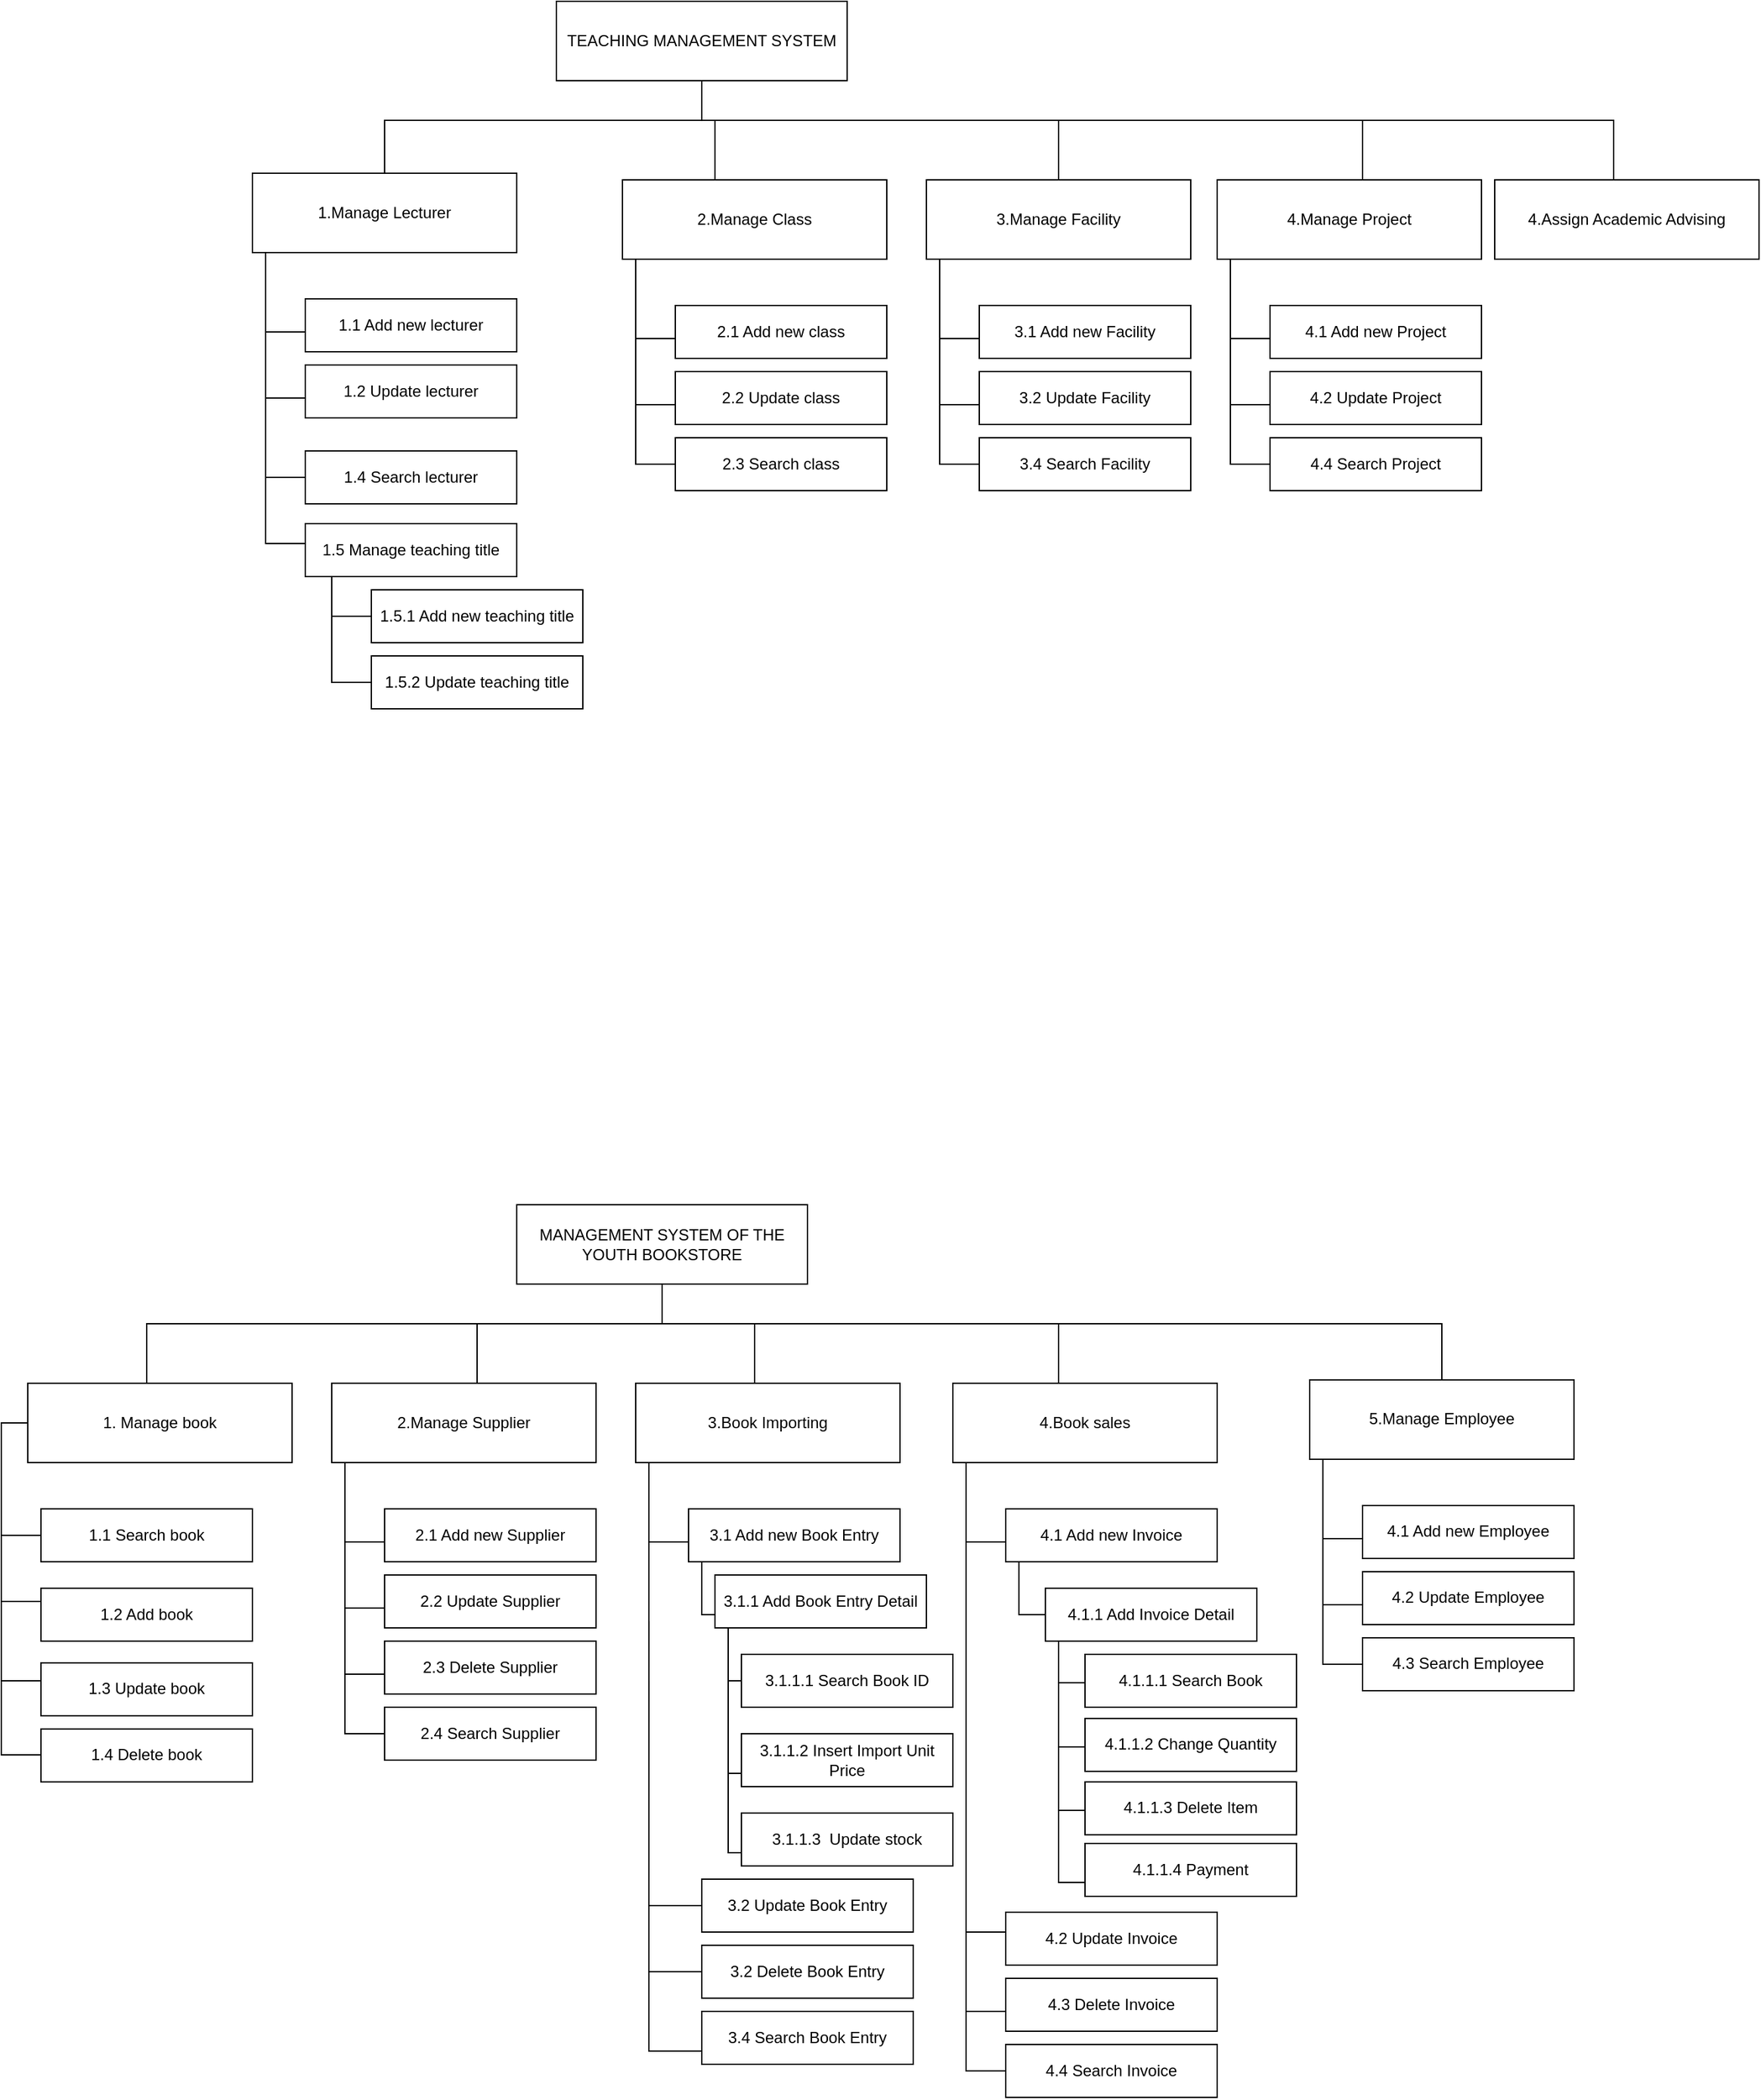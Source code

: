<mxfile version="24.0.7" type="github">
  <diagram name="Page-1" id="-aXR3FrqBCDi08cUt0UD">
    <mxGraphModel dx="979" dy="523" grid="1" gridSize="10" guides="1" tooltips="1" connect="1" arrows="1" fold="1" page="1" pageScale="1" pageWidth="1100" pageHeight="850" math="0" shadow="0">
      <root>
        <mxCell id="0" />
        <mxCell id="1" parent="0" />
        <mxCell id="pVhsyQmwhBmhRLSk4NZo-1" value="TEACHING MANAGEMENT SYSTEM" style="rounded=0;whiteSpace=wrap;html=1;" parent="1" vertex="1">
          <mxGeometry x="450" y="10" width="220" height="60" as="geometry" />
        </mxCell>
        <mxCell id="pVhsyQmwhBmhRLSk4NZo-5" style="edgeStyle=orthogonalEdgeStyle;rounded=0;orthogonalLoop=1;jettySize=auto;html=1;endArrow=none;endFill=0;" parent="1" source="pVhsyQmwhBmhRLSk4NZo-2" target="pVhsyQmwhBmhRLSk4NZo-4" edge="1">
          <mxGeometry relative="1" as="geometry">
            <Array as="points">
              <mxPoint x="230" y="260" />
            </Array>
          </mxGeometry>
        </mxCell>
        <mxCell id="pVhsyQmwhBmhRLSk4NZo-2" value="1.Manage Lecturer" style="rounded=0;whiteSpace=wrap;html=1;" parent="1" vertex="1">
          <mxGeometry x="220" y="140" width="200" height="60" as="geometry" />
        </mxCell>
        <mxCell id="pVhsyQmwhBmhRLSk4NZo-3" value="" style="endArrow=none;html=1;rounded=0;edgeStyle=orthogonalEdgeStyle;" parent="1" source="pVhsyQmwhBmhRLSk4NZo-2" target="pVhsyQmwhBmhRLSk4NZo-1" edge="1">
          <mxGeometry width="50" height="50" relative="1" as="geometry">
            <mxPoint x="440" y="180" as="sourcePoint" />
            <mxPoint x="490" y="130" as="targetPoint" />
            <Array as="points">
              <mxPoint x="320" y="100" />
              <mxPoint x="560" y="100" />
            </Array>
          </mxGeometry>
        </mxCell>
        <mxCell id="pVhsyQmwhBmhRLSk4NZo-4" value="1.1 Add new lecturer" style="rounded=0;whiteSpace=wrap;html=1;" parent="1" vertex="1">
          <mxGeometry x="260" y="235" width="160" height="40" as="geometry" />
        </mxCell>
        <mxCell id="pVhsyQmwhBmhRLSk4NZo-6" value="1.2 Update lecturer" style="rounded=0;whiteSpace=wrap;html=1;" parent="1" vertex="1">
          <mxGeometry x="260" y="285" width="160" height="40" as="geometry" />
        </mxCell>
        <mxCell id="pVhsyQmwhBmhRLSk4NZo-8" value="1.4 Search lecturer" style="rounded=0;whiteSpace=wrap;html=1;" parent="1" vertex="1">
          <mxGeometry x="260" y="350" width="160" height="40" as="geometry" />
        </mxCell>
        <mxCell id="pVhsyQmwhBmhRLSk4NZo-9" style="edgeStyle=orthogonalEdgeStyle;rounded=0;orthogonalLoop=1;jettySize=auto;html=1;endArrow=none;endFill=0;" parent="1" source="pVhsyQmwhBmhRLSk4NZo-2" target="pVhsyQmwhBmhRLSk4NZo-6" edge="1">
          <mxGeometry relative="1" as="geometry">
            <mxPoint x="240" y="210" as="sourcePoint" />
            <mxPoint x="270" y="280" as="targetPoint" />
            <Array as="points">
              <mxPoint x="230" y="310" />
            </Array>
          </mxGeometry>
        </mxCell>
        <mxCell id="pVhsyQmwhBmhRLSk4NZo-11" style="edgeStyle=orthogonalEdgeStyle;rounded=0;orthogonalLoop=1;jettySize=auto;html=1;endArrow=none;endFill=0;" parent="1" source="pVhsyQmwhBmhRLSk4NZo-2" target="pVhsyQmwhBmhRLSk4NZo-8" edge="1">
          <mxGeometry relative="1" as="geometry">
            <mxPoint x="240" y="210" as="sourcePoint" />
            <mxPoint x="270" y="380" as="targetPoint" />
            <Array as="points">
              <mxPoint x="230" y="370" />
            </Array>
          </mxGeometry>
        </mxCell>
        <mxCell id="pVhsyQmwhBmhRLSk4NZo-12" value="1.5 Manage teaching title" style="rounded=0;whiteSpace=wrap;html=1;" parent="1" vertex="1">
          <mxGeometry x="260" y="405" width="160" height="40" as="geometry" />
        </mxCell>
        <mxCell id="pVhsyQmwhBmhRLSk4NZo-13" style="edgeStyle=orthogonalEdgeStyle;rounded=0;orthogonalLoop=1;jettySize=auto;html=1;endArrow=none;endFill=0;" parent="1" source="pVhsyQmwhBmhRLSk4NZo-2" target="pVhsyQmwhBmhRLSk4NZo-12" edge="1">
          <mxGeometry relative="1" as="geometry">
            <mxPoint x="230" y="250" as="sourcePoint" />
            <mxPoint x="260" y="460" as="targetPoint" />
            <Array as="points">
              <mxPoint x="230" y="420" />
            </Array>
          </mxGeometry>
        </mxCell>
        <mxCell id="pVhsyQmwhBmhRLSk4NZo-14" value="1.5.1 Add new teaching title" style="rounded=0;whiteSpace=wrap;html=1;" parent="1" vertex="1">
          <mxGeometry x="310" y="455" width="160" height="40" as="geometry" />
        </mxCell>
        <mxCell id="pVhsyQmwhBmhRLSk4NZo-15" style="edgeStyle=orthogonalEdgeStyle;rounded=0;orthogonalLoop=1;jettySize=auto;html=1;endArrow=none;endFill=0;" parent="1" source="pVhsyQmwhBmhRLSk4NZo-12" edge="1">
          <mxGeometry relative="1" as="geometry">
            <mxPoint x="280" y="215" as="sourcePoint" />
            <mxPoint x="310" y="475" as="targetPoint" />
            <Array as="points">
              <mxPoint x="280" y="475" />
            </Array>
          </mxGeometry>
        </mxCell>
        <mxCell id="pVhsyQmwhBmhRLSk4NZo-16" value="1.5.2 Update teaching title" style="rounded=0;whiteSpace=wrap;html=1;" parent="1" vertex="1">
          <mxGeometry x="310" y="505" width="160" height="40" as="geometry" />
        </mxCell>
        <mxCell id="pVhsyQmwhBmhRLSk4NZo-17" style="edgeStyle=orthogonalEdgeStyle;rounded=0;orthogonalLoop=1;jettySize=auto;html=1;endArrow=none;endFill=0;" parent="1" source="pVhsyQmwhBmhRLSk4NZo-12" edge="1">
          <mxGeometry relative="1" as="geometry">
            <mxPoint x="280" y="495" as="sourcePoint" />
            <mxPoint x="310" y="525" as="targetPoint" />
            <Array as="points">
              <mxPoint x="280" y="525" />
            </Array>
          </mxGeometry>
        </mxCell>
        <mxCell id="pVhsyQmwhBmhRLSk4NZo-18" style="edgeStyle=orthogonalEdgeStyle;rounded=0;orthogonalLoop=1;jettySize=auto;html=1;endArrow=none;endFill=0;" parent="1" source="pVhsyQmwhBmhRLSk4NZo-19" target="pVhsyQmwhBmhRLSk4NZo-20" edge="1">
          <mxGeometry relative="1" as="geometry">
            <Array as="points">
              <mxPoint x="510" y="265" />
            </Array>
          </mxGeometry>
        </mxCell>
        <mxCell id="pVhsyQmwhBmhRLSk4NZo-19" value="2.Manage Class" style="rounded=0;whiteSpace=wrap;html=1;" parent="1" vertex="1">
          <mxGeometry x="500" y="145" width="200" height="60" as="geometry" />
        </mxCell>
        <mxCell id="pVhsyQmwhBmhRLSk4NZo-20" value="2.1 Add new class" style="rounded=0;whiteSpace=wrap;html=1;" parent="1" vertex="1">
          <mxGeometry x="540" y="240" width="160" height="40" as="geometry" />
        </mxCell>
        <mxCell id="pVhsyQmwhBmhRLSk4NZo-21" value="2.2 Update class" style="rounded=0;whiteSpace=wrap;html=1;" parent="1" vertex="1">
          <mxGeometry x="540" y="290" width="160" height="40" as="geometry" />
        </mxCell>
        <mxCell id="pVhsyQmwhBmhRLSk4NZo-22" value="2.3 Search class" style="rounded=0;whiteSpace=wrap;html=1;" parent="1" vertex="1">
          <mxGeometry x="540" y="340" width="160" height="40" as="geometry" />
        </mxCell>
        <mxCell id="pVhsyQmwhBmhRLSk4NZo-24" style="edgeStyle=orthogonalEdgeStyle;rounded=0;orthogonalLoop=1;jettySize=auto;html=1;endArrow=none;endFill=0;" parent="1" source="pVhsyQmwhBmhRLSk4NZo-19" target="pVhsyQmwhBmhRLSk4NZo-21" edge="1">
          <mxGeometry relative="1" as="geometry">
            <mxPoint x="520" y="215" as="sourcePoint" />
            <mxPoint x="550" y="285" as="targetPoint" />
            <Array as="points">
              <mxPoint x="510" y="315" />
            </Array>
          </mxGeometry>
        </mxCell>
        <mxCell id="pVhsyQmwhBmhRLSk4NZo-25" style="edgeStyle=orthogonalEdgeStyle;rounded=0;orthogonalLoop=1;jettySize=auto;html=1;endArrow=none;endFill=0;" parent="1" source="pVhsyQmwhBmhRLSk4NZo-19" target="pVhsyQmwhBmhRLSk4NZo-22" edge="1">
          <mxGeometry relative="1" as="geometry">
            <mxPoint x="520" y="215" as="sourcePoint" />
            <mxPoint x="550" y="335" as="targetPoint" />
            <Array as="points">
              <mxPoint x="510" y="360" />
            </Array>
          </mxGeometry>
        </mxCell>
        <mxCell id="pVhsyQmwhBmhRLSk4NZo-33" value="" style="endArrow=none;html=1;rounded=0;edgeStyle=orthogonalEdgeStyle;" parent="1" source="pVhsyQmwhBmhRLSk4NZo-19" target="pVhsyQmwhBmhRLSk4NZo-1" edge="1">
          <mxGeometry width="50" height="50" relative="1" as="geometry">
            <mxPoint x="370" y="140" as="sourcePoint" />
            <mxPoint x="610" y="70" as="targetPoint" />
            <Array as="points">
              <mxPoint x="570" y="100" />
              <mxPoint x="560" y="100" />
            </Array>
          </mxGeometry>
        </mxCell>
        <mxCell id="pVhsyQmwhBmhRLSk4NZo-34" style="edgeStyle=orthogonalEdgeStyle;rounded=0;orthogonalLoop=1;jettySize=auto;html=1;endArrow=none;endFill=0;" parent="1" source="pVhsyQmwhBmhRLSk4NZo-35" target="pVhsyQmwhBmhRLSk4NZo-36" edge="1">
          <mxGeometry relative="1" as="geometry">
            <Array as="points">
              <mxPoint x="740" y="264.98" />
            </Array>
          </mxGeometry>
        </mxCell>
        <mxCell id="pVhsyQmwhBmhRLSk4NZo-35" value="3.Manage Facility" style="rounded=0;whiteSpace=wrap;html=1;" parent="1" vertex="1">
          <mxGeometry x="730" y="144.98" width="200" height="60" as="geometry" />
        </mxCell>
        <mxCell id="pVhsyQmwhBmhRLSk4NZo-36" value="3.1 Add new Facility" style="rounded=0;whiteSpace=wrap;html=1;" parent="1" vertex="1">
          <mxGeometry x="770" y="239.98" width="160" height="40" as="geometry" />
        </mxCell>
        <mxCell id="pVhsyQmwhBmhRLSk4NZo-37" value="3.2 Update Facility" style="rounded=0;whiteSpace=wrap;html=1;" parent="1" vertex="1">
          <mxGeometry x="770" y="289.98" width="160" height="40" as="geometry" />
        </mxCell>
        <mxCell id="pVhsyQmwhBmhRLSk4NZo-39" value="3.4 Search Facility" style="rounded=0;whiteSpace=wrap;html=1;" parent="1" vertex="1">
          <mxGeometry x="770" y="340" width="160" height="40" as="geometry" />
        </mxCell>
        <mxCell id="pVhsyQmwhBmhRLSk4NZo-40" style="edgeStyle=orthogonalEdgeStyle;rounded=0;orthogonalLoop=1;jettySize=auto;html=1;endArrow=none;endFill=0;" parent="1" source="pVhsyQmwhBmhRLSk4NZo-35" target="pVhsyQmwhBmhRLSk4NZo-37" edge="1">
          <mxGeometry relative="1" as="geometry">
            <mxPoint x="750" y="214.98" as="sourcePoint" />
            <mxPoint x="780" y="284.98" as="targetPoint" />
            <Array as="points">
              <mxPoint x="740" y="314.98" />
            </Array>
          </mxGeometry>
        </mxCell>
        <mxCell id="pVhsyQmwhBmhRLSk4NZo-42" style="edgeStyle=orthogonalEdgeStyle;rounded=0;orthogonalLoop=1;jettySize=auto;html=1;endArrow=none;endFill=0;" parent="1" source="pVhsyQmwhBmhRLSk4NZo-35" target="pVhsyQmwhBmhRLSk4NZo-39" edge="1">
          <mxGeometry relative="1" as="geometry">
            <mxPoint x="750" y="214.98" as="sourcePoint" />
            <mxPoint x="780" y="384.98" as="targetPoint" />
            <Array as="points">
              <mxPoint x="740" y="360" />
            </Array>
          </mxGeometry>
        </mxCell>
        <mxCell id="pVhsyQmwhBmhRLSk4NZo-44" value="" style="endArrow=none;html=1;rounded=0;edgeStyle=orthogonalEdgeStyle;" parent="1" source="pVhsyQmwhBmhRLSk4NZo-35" target="pVhsyQmwhBmhRLSk4NZo-1" edge="1">
          <mxGeometry width="50" height="50" relative="1" as="geometry">
            <mxPoint x="580" y="155" as="sourcePoint" />
            <mxPoint x="570" y="-10" as="targetPoint" />
            <Array as="points">
              <mxPoint x="830" y="100" />
              <mxPoint x="560" y="100" />
            </Array>
          </mxGeometry>
        </mxCell>
        <mxCell id="pVhsyQmwhBmhRLSk4NZo-45" style="edgeStyle=orthogonalEdgeStyle;rounded=0;orthogonalLoop=1;jettySize=auto;html=1;endArrow=none;endFill=0;" parent="1" source="pVhsyQmwhBmhRLSk4NZo-46" target="pVhsyQmwhBmhRLSk4NZo-47" edge="1">
          <mxGeometry relative="1" as="geometry">
            <Array as="points">
              <mxPoint x="960" y="265" />
            </Array>
          </mxGeometry>
        </mxCell>
        <mxCell id="pVhsyQmwhBmhRLSk4NZo-46" value="4.Manage Project" style="rounded=0;whiteSpace=wrap;html=1;" parent="1" vertex="1">
          <mxGeometry x="950" y="145" width="200" height="60" as="geometry" />
        </mxCell>
        <mxCell id="pVhsyQmwhBmhRLSk4NZo-47" value="4.1 Add new Project" style="rounded=0;whiteSpace=wrap;html=1;" parent="1" vertex="1">
          <mxGeometry x="990" y="240" width="160" height="40" as="geometry" />
        </mxCell>
        <mxCell id="pVhsyQmwhBmhRLSk4NZo-48" value="4.2 Update Project" style="rounded=0;whiteSpace=wrap;html=1;" parent="1" vertex="1">
          <mxGeometry x="990" y="290" width="160" height="40" as="geometry" />
        </mxCell>
        <mxCell id="pVhsyQmwhBmhRLSk4NZo-49" value="4.4 Search Project" style="rounded=0;whiteSpace=wrap;html=1;" parent="1" vertex="1">
          <mxGeometry x="990" y="340.02" width="160" height="40" as="geometry" />
        </mxCell>
        <mxCell id="pVhsyQmwhBmhRLSk4NZo-50" style="edgeStyle=orthogonalEdgeStyle;rounded=0;orthogonalLoop=1;jettySize=auto;html=1;endArrow=none;endFill=0;" parent="1" source="pVhsyQmwhBmhRLSk4NZo-46" target="pVhsyQmwhBmhRLSk4NZo-48" edge="1">
          <mxGeometry relative="1" as="geometry">
            <mxPoint x="970" y="215" as="sourcePoint" />
            <mxPoint x="1000" y="285" as="targetPoint" />
            <Array as="points">
              <mxPoint x="960" y="315" />
            </Array>
          </mxGeometry>
        </mxCell>
        <mxCell id="pVhsyQmwhBmhRLSk4NZo-51" style="edgeStyle=orthogonalEdgeStyle;rounded=0;orthogonalLoop=1;jettySize=auto;html=1;endArrow=none;endFill=0;" parent="1" source="pVhsyQmwhBmhRLSk4NZo-46" target="pVhsyQmwhBmhRLSk4NZo-49" edge="1">
          <mxGeometry relative="1" as="geometry">
            <mxPoint x="970" y="215" as="sourcePoint" />
            <mxPoint x="1000" y="385" as="targetPoint" />
            <Array as="points">
              <mxPoint x="960" y="360.02" />
            </Array>
          </mxGeometry>
        </mxCell>
        <mxCell id="pVhsyQmwhBmhRLSk4NZo-52" value="" style="endArrow=none;html=1;rounded=0;edgeStyle=orthogonalEdgeStyle;" parent="1" source="pVhsyQmwhBmhRLSk4NZo-46" target="pVhsyQmwhBmhRLSk4NZo-1" edge="1">
          <mxGeometry width="50" height="50" relative="1" as="geometry">
            <mxPoint x="840" y="155" as="sourcePoint" />
            <mxPoint x="570" y="80" as="targetPoint" />
            <Array as="points">
              <mxPoint x="1060" y="100" />
              <mxPoint x="560" y="100" />
            </Array>
          </mxGeometry>
        </mxCell>
        <mxCell id="pVhsyQmwhBmhRLSk4NZo-53" value="4.Assign Academic Advising" style="rounded=0;whiteSpace=wrap;html=1;" parent="1" vertex="1">
          <mxGeometry x="1160" y="144.98" width="200" height="60" as="geometry" />
        </mxCell>
        <mxCell id="pVhsyQmwhBmhRLSk4NZo-54" value="" style="endArrow=none;html=1;rounded=0;edgeStyle=orthogonalEdgeStyle;" parent="1" source="pVhsyQmwhBmhRLSk4NZo-53" edge="1">
          <mxGeometry width="50" height="50" relative="1" as="geometry">
            <mxPoint x="1070" y="145" as="sourcePoint" />
            <mxPoint x="570" y="70" as="targetPoint" />
            <Array as="points">
              <mxPoint x="1250" y="100" />
              <mxPoint x="560" y="100" />
              <mxPoint x="560" y="70" />
            </Array>
          </mxGeometry>
        </mxCell>
        <mxCell id="pVhsyQmwhBmhRLSk4NZo-55" value="MANAGEMENT SYSTEM OF THE YOUTH BOOKSTORE" style="rounded=0;whiteSpace=wrap;html=1;" parent="1" vertex="1">
          <mxGeometry x="420" y="920" width="220" height="60" as="geometry" />
        </mxCell>
        <mxCell id="pVhsyQmwhBmhRLSk4NZo-56" style="edgeStyle=orthogonalEdgeStyle;rounded=0;orthogonalLoop=1;jettySize=auto;html=1;endArrow=none;endFill=0;" parent="1" source="pVhsyQmwhBmhRLSk4NZo-57" target="pVhsyQmwhBmhRLSk4NZo-61" edge="1">
          <mxGeometry relative="1" as="geometry">
            <Array as="points">
              <mxPoint x="30" y="1085" />
              <mxPoint x="30" y="1170" />
            </Array>
          </mxGeometry>
        </mxCell>
        <mxCell id="pVhsyQmwhBmhRLSk4NZo-57" value="1. Manage book" style="rounded=0;whiteSpace=wrap;html=1;" parent="1" vertex="1">
          <mxGeometry x="50" y="1055" width="200" height="60" as="geometry" />
        </mxCell>
        <mxCell id="pVhsyQmwhBmhRLSk4NZo-58" value="" style="endArrow=none;html=1;rounded=0;edgeStyle=orthogonalEdgeStyle;" parent="1" source="pVhsyQmwhBmhRLSk4NZo-57" target="pVhsyQmwhBmhRLSk4NZo-55" edge="1">
          <mxGeometry width="50" height="50" relative="1" as="geometry">
            <mxPoint x="410" y="1090" as="sourcePoint" />
            <mxPoint x="460" y="1040" as="targetPoint" />
            <Array as="points">
              <mxPoint x="140" y="1010" />
              <mxPoint x="530" y="1010" />
            </Array>
          </mxGeometry>
        </mxCell>
        <mxCell id="pVhsyQmwhBmhRLSk4NZo-59" value="1.2 Add book" style="rounded=0;whiteSpace=wrap;html=1;" parent="1" vertex="1">
          <mxGeometry x="60" y="1210" width="160" height="40" as="geometry" />
        </mxCell>
        <mxCell id="pVhsyQmwhBmhRLSk4NZo-60" value="1.3 Update book" style="rounded=0;whiteSpace=wrap;html=1;" parent="1" vertex="1">
          <mxGeometry x="60" y="1266.45" width="160" height="40" as="geometry" />
        </mxCell>
        <mxCell id="pVhsyQmwhBmhRLSk4NZo-61" value="1.1 Search book" style="rounded=0;whiteSpace=wrap;html=1;" parent="1" vertex="1">
          <mxGeometry x="60" y="1149.98" width="160" height="40" as="geometry" />
        </mxCell>
        <mxCell id="pVhsyQmwhBmhRLSk4NZo-62" style="edgeStyle=orthogonalEdgeStyle;rounded=0;orthogonalLoop=1;jettySize=auto;html=1;endArrow=none;endFill=0;" parent="1" source="pVhsyQmwhBmhRLSk4NZo-57" target="pVhsyQmwhBmhRLSk4NZo-59" edge="1">
          <mxGeometry relative="1" as="geometry">
            <mxPoint x="40" y="1120" as="sourcePoint" />
            <mxPoint x="70" y="1190" as="targetPoint" />
            <Array as="points">
              <mxPoint x="30" y="1220" />
            </Array>
          </mxGeometry>
        </mxCell>
        <mxCell id="pVhsyQmwhBmhRLSk4NZo-63" style="edgeStyle=orthogonalEdgeStyle;rounded=0;orthogonalLoop=1;jettySize=auto;html=1;endArrow=none;endFill=0;" parent="1" source="pVhsyQmwhBmhRLSk4NZo-57" target="pVhsyQmwhBmhRLSk4NZo-60" edge="1">
          <mxGeometry relative="1" as="geometry">
            <mxPoint x="50" y="1397.51" as="sourcePoint" />
            <mxPoint x="70" y="1707.51" as="targetPoint" />
            <Array as="points">
              <mxPoint x="30" y="1085" />
              <mxPoint x="30" y="1280" />
            </Array>
          </mxGeometry>
        </mxCell>
        <mxCell id="pVhsyQmwhBmhRLSk4NZo-65" style="edgeStyle=orthogonalEdgeStyle;rounded=0;orthogonalLoop=1;jettySize=auto;html=1;endArrow=none;endFill=0;" parent="1" source="pVhsyQmwhBmhRLSk4NZo-57" edge="1" target="pVhsyQmwhBmhRLSk4NZo-96">
          <mxGeometry relative="1" as="geometry">
            <mxPoint x="50" y="1397.51" as="sourcePoint" />
            <mxPoint x="60" y="1747.51" as="targetPoint" />
            <Array as="points">
              <mxPoint x="30" y="1085" />
              <mxPoint x="30" y="1336" />
            </Array>
          </mxGeometry>
        </mxCell>
        <mxCell id="pVhsyQmwhBmhRLSk4NZo-70" style="edgeStyle=orthogonalEdgeStyle;rounded=0;orthogonalLoop=1;jettySize=auto;html=1;endArrow=none;endFill=0;" parent="1" source="pVhsyQmwhBmhRLSk4NZo-71" target="pVhsyQmwhBmhRLSk4NZo-72" edge="1">
          <mxGeometry relative="1" as="geometry">
            <Array as="points">
              <mxPoint x="290" y="1174.98" />
            </Array>
          </mxGeometry>
        </mxCell>
        <mxCell id="pVhsyQmwhBmhRLSk4NZo-71" value="2.Manage Supplier" style="rounded=0;whiteSpace=wrap;html=1;" parent="1" vertex="1">
          <mxGeometry x="280" y="1054.98" width="200" height="60" as="geometry" />
        </mxCell>
        <mxCell id="pVhsyQmwhBmhRLSk4NZo-72" value="2.1 Add new Supplier" style="rounded=0;whiteSpace=wrap;html=1;" parent="1" vertex="1">
          <mxGeometry x="320" y="1149.98" width="160" height="40" as="geometry" />
        </mxCell>
        <mxCell id="pVhsyQmwhBmhRLSk4NZo-73" value="2.2 Update Supplier" style="rounded=0;whiteSpace=wrap;html=1;" parent="1" vertex="1">
          <mxGeometry x="320" y="1199.98" width="160" height="40" as="geometry" />
        </mxCell>
        <mxCell id="pVhsyQmwhBmhRLSk4NZo-74" value="2.4 Search Supplier" style="rounded=0;whiteSpace=wrap;html=1;" parent="1" vertex="1">
          <mxGeometry x="320" y="1300" width="160" height="40" as="geometry" />
        </mxCell>
        <mxCell id="pVhsyQmwhBmhRLSk4NZo-75" style="edgeStyle=orthogonalEdgeStyle;rounded=0;orthogonalLoop=1;jettySize=auto;html=1;endArrow=none;endFill=0;" parent="1" source="pVhsyQmwhBmhRLSk4NZo-71" target="pVhsyQmwhBmhRLSk4NZo-73" edge="1">
          <mxGeometry relative="1" as="geometry">
            <mxPoint x="300" y="1124.98" as="sourcePoint" />
            <mxPoint x="330" y="1194.98" as="targetPoint" />
            <Array as="points">
              <mxPoint x="290" y="1224.98" />
            </Array>
          </mxGeometry>
        </mxCell>
        <mxCell id="pVhsyQmwhBmhRLSk4NZo-76" style="edgeStyle=orthogonalEdgeStyle;rounded=0;orthogonalLoop=1;jettySize=auto;html=1;endArrow=none;endFill=0;" parent="1" source="pVhsyQmwhBmhRLSk4NZo-71" target="pVhsyQmwhBmhRLSk4NZo-74" edge="1">
          <mxGeometry relative="1" as="geometry">
            <mxPoint x="300" y="1124.98" as="sourcePoint" />
            <mxPoint x="330" y="1244.98" as="targetPoint" />
            <Array as="points">
              <mxPoint x="290" y="1320" />
            </Array>
          </mxGeometry>
        </mxCell>
        <mxCell id="pVhsyQmwhBmhRLSk4NZo-77" value="" style="endArrow=none;html=1;rounded=0;edgeStyle=orthogonalEdgeStyle;" parent="1" source="pVhsyQmwhBmhRLSk4NZo-71" target="pVhsyQmwhBmhRLSk4NZo-55" edge="1">
          <mxGeometry width="50" height="50" relative="1" as="geometry">
            <mxPoint x="340" y="1050" as="sourcePoint" />
            <mxPoint x="580" y="980" as="targetPoint" />
            <Array as="points">
              <mxPoint x="390" y="1010" />
              <mxPoint x="530" y="1010" />
            </Array>
          </mxGeometry>
        </mxCell>
        <mxCell id="pVhsyQmwhBmhRLSk4NZo-78" style="edgeStyle=orthogonalEdgeStyle;rounded=0;orthogonalLoop=1;jettySize=auto;html=1;endArrow=none;endFill=0;" parent="1" source="pVhsyQmwhBmhRLSk4NZo-79" target="pVhsyQmwhBmhRLSk4NZo-80" edge="1">
          <mxGeometry relative="1" as="geometry">
            <Array as="points">
              <mxPoint x="520" y="1175" />
            </Array>
          </mxGeometry>
        </mxCell>
        <mxCell id="pVhsyQmwhBmhRLSk4NZo-79" value="3.Book Importing" style="rounded=0;whiteSpace=wrap;html=1;" parent="1" vertex="1">
          <mxGeometry x="510" y="1055" width="200" height="60" as="geometry" />
        </mxCell>
        <mxCell id="pVhsyQmwhBmhRLSk4NZo-80" value="3.1 Add new Book Entry" style="rounded=0;whiteSpace=wrap;html=1;" parent="1" vertex="1">
          <mxGeometry x="550" y="1150" width="160" height="40" as="geometry" />
        </mxCell>
        <mxCell id="pVhsyQmwhBmhRLSk4NZo-81" value="3.2 Update Book Entry" style="rounded=0;whiteSpace=wrap;html=1;" parent="1" vertex="1">
          <mxGeometry x="560.02" y="1430" width="160" height="40" as="geometry" />
        </mxCell>
        <mxCell id="pVhsyQmwhBmhRLSk4NZo-82" value="3.4 Search Book Entry" style="rounded=0;whiteSpace=wrap;html=1;" parent="1" vertex="1">
          <mxGeometry x="560.02" y="1530" width="160" height="40" as="geometry" />
        </mxCell>
        <mxCell id="pVhsyQmwhBmhRLSk4NZo-83" style="edgeStyle=orthogonalEdgeStyle;rounded=0;orthogonalLoop=1;jettySize=auto;html=1;endArrow=none;endFill=0;" parent="1" target="pVhsyQmwhBmhRLSk4NZo-81" edge="1">
          <mxGeometry relative="1" as="geometry">
            <mxPoint x="520.049" y="1235.02" as="sourcePoint" />
            <mxPoint x="560.02" y="1315.02" as="targetPoint" />
            <Array as="points">
              <mxPoint x="520" y="1450" />
            </Array>
          </mxGeometry>
        </mxCell>
        <mxCell id="pVhsyQmwhBmhRLSk4NZo-84" style="edgeStyle=orthogonalEdgeStyle;rounded=0;orthogonalLoop=1;jettySize=auto;html=1;endArrow=none;endFill=0;" parent="1" source="pVhsyQmwhBmhRLSk4NZo-79" target="pVhsyQmwhBmhRLSk4NZo-82" edge="1">
          <mxGeometry relative="1" as="geometry">
            <mxPoint x="519.986" y="990" as="sourcePoint" />
            <mxPoint x="560.02" y="1415.02" as="targetPoint" />
            <Array as="points">
              <mxPoint x="520" y="1560" />
            </Array>
          </mxGeometry>
        </mxCell>
        <mxCell id="pVhsyQmwhBmhRLSk4NZo-85" value="" style="endArrow=none;html=1;rounded=0;edgeStyle=orthogonalEdgeStyle;" parent="1" source="pVhsyQmwhBmhRLSk4NZo-79" target="pVhsyQmwhBmhRLSk4NZo-55" edge="1">
          <mxGeometry width="50" height="50" relative="1" as="geometry">
            <mxPoint x="550" y="1065" as="sourcePoint" />
            <mxPoint x="540" y="900" as="targetPoint" />
            <Array as="points">
              <mxPoint x="600" y="1010" />
              <mxPoint x="530" y="1010" />
            </Array>
          </mxGeometry>
        </mxCell>
        <mxCell id="pVhsyQmwhBmhRLSk4NZo-86" style="edgeStyle=orthogonalEdgeStyle;rounded=0;orthogonalLoop=1;jettySize=auto;html=1;endArrow=none;endFill=0;" parent="1" source="pVhsyQmwhBmhRLSk4NZo-87" target="pVhsyQmwhBmhRLSk4NZo-88" edge="1">
          <mxGeometry relative="1" as="geometry">
            <Array as="points">
              <mxPoint x="760" y="1175" />
            </Array>
          </mxGeometry>
        </mxCell>
        <mxCell id="pVhsyQmwhBmhRLSk4NZo-87" value="4.Book sales" style="rounded=0;whiteSpace=wrap;html=1;" parent="1" vertex="1">
          <mxGeometry x="750" y="1055" width="200" height="60" as="geometry" />
        </mxCell>
        <mxCell id="pVhsyQmwhBmhRLSk4NZo-88" value="4.1 Add new Invoice" style="rounded=0;whiteSpace=wrap;html=1;" parent="1" vertex="1">
          <mxGeometry x="790" y="1150" width="160" height="40" as="geometry" />
        </mxCell>
        <mxCell id="pVhsyQmwhBmhRLSk4NZo-89" value="4.2 Update Invoice" style="rounded=0;whiteSpace=wrap;html=1;" parent="1" vertex="1">
          <mxGeometry x="790" y="1455.02" width="160" height="40" as="geometry" />
        </mxCell>
        <mxCell id="pVhsyQmwhBmhRLSk4NZo-90" value="4.4 Search Invoice" style="rounded=0;whiteSpace=wrap;html=1;" parent="1" vertex="1">
          <mxGeometry x="790" y="1555.02" width="160" height="40" as="geometry" />
        </mxCell>
        <mxCell id="pVhsyQmwhBmhRLSk4NZo-91" style="edgeStyle=orthogonalEdgeStyle;rounded=0;orthogonalLoop=1;jettySize=auto;html=1;endArrow=none;endFill=0;" parent="1" target="0SytIEGFfIwsz0rce6hZ-8" edge="1">
          <mxGeometry relative="1" as="geometry">
            <mxPoint x="760" y="1463.45" as="sourcePoint" />
            <mxPoint x="800" y="1543.45" as="targetPoint" />
            <Array as="points">
              <mxPoint x="760" y="1530" />
            </Array>
          </mxGeometry>
        </mxCell>
        <mxCell id="pVhsyQmwhBmhRLSk4NZo-92" style="edgeStyle=orthogonalEdgeStyle;rounded=0;orthogonalLoop=1;jettySize=auto;html=1;endArrow=none;endFill=0;" parent="1" source="pVhsyQmwhBmhRLSk4NZo-87" target="pVhsyQmwhBmhRLSk4NZo-90" edge="1">
          <mxGeometry relative="1" as="geometry">
            <mxPoint x="759.966" y="965" as="sourcePoint" />
            <mxPoint x="800" y="1643.45" as="targetPoint" />
            <Array as="points">
              <mxPoint x="760" y="1575" />
            </Array>
          </mxGeometry>
        </mxCell>
        <mxCell id="pVhsyQmwhBmhRLSk4NZo-93" value="" style="endArrow=none;html=1;rounded=0;edgeStyle=orthogonalEdgeStyle;" parent="1" source="pVhsyQmwhBmhRLSk4NZo-87" target="pVhsyQmwhBmhRLSk4NZo-55" edge="1">
          <mxGeometry width="50" height="50" relative="1" as="geometry">
            <mxPoint x="810" y="1065" as="sourcePoint" />
            <mxPoint x="540" y="990" as="targetPoint" />
            <Array as="points">
              <mxPoint x="830" y="1010" />
              <mxPoint x="530" y="1010" />
            </Array>
          </mxGeometry>
        </mxCell>
        <mxCell id="pVhsyQmwhBmhRLSk4NZo-96" value="1.4 Delete book" style="rounded=0;whiteSpace=wrap;html=1;" parent="1" vertex="1">
          <mxGeometry x="60" y="1316.45" width="160" height="40" as="geometry" />
        </mxCell>
        <mxCell id="0SytIEGFfIwsz0rce6hZ-1" value="2.3 Delete Supplier" style="rounded=0;whiteSpace=wrap;html=1;" vertex="1" parent="1">
          <mxGeometry x="320" y="1250" width="160" height="40" as="geometry" />
        </mxCell>
        <mxCell id="0SytIEGFfIwsz0rce6hZ-2" style="edgeStyle=orthogonalEdgeStyle;rounded=0;orthogonalLoop=1;jettySize=auto;html=1;endArrow=none;endFill=0;" edge="1" parent="1" source="pVhsyQmwhBmhRLSk4NZo-71">
          <mxGeometry relative="1" as="geometry">
            <mxPoint x="290" y="1164.98" as="sourcePoint" />
            <mxPoint x="320" y="1274.98" as="targetPoint" />
            <Array as="points">
              <mxPoint x="290" y="1275" />
            </Array>
          </mxGeometry>
        </mxCell>
        <mxCell id="0SytIEGFfIwsz0rce6hZ-3" value="3.2&amp;nbsp;Delete Book Entry" style="rounded=0;whiteSpace=wrap;html=1;" vertex="1" parent="1">
          <mxGeometry x="560.02" y="1480" width="160" height="40" as="geometry" />
        </mxCell>
        <mxCell id="0SytIEGFfIwsz0rce6hZ-7" style="edgeStyle=orthogonalEdgeStyle;rounded=0;orthogonalLoop=1;jettySize=auto;html=1;endArrow=none;endFill=0;" edge="1" parent="1" target="0SytIEGFfIwsz0rce6hZ-3">
          <mxGeometry relative="1" as="geometry">
            <mxPoint x="520.02" y="1280.02" as="sourcePoint" />
            <mxPoint x="550.02" y="1390.02" as="targetPoint" />
            <Array as="points">
              <mxPoint x="520" y="1500" />
            </Array>
          </mxGeometry>
        </mxCell>
        <mxCell id="0SytIEGFfIwsz0rce6hZ-8" value="4.3&amp;nbsp;Delete Invoice" style="rounded=0;whiteSpace=wrap;html=1;" vertex="1" parent="1">
          <mxGeometry x="790" y="1505.02" width="160" height="40" as="geometry" />
        </mxCell>
        <mxCell id="0SytIEGFfIwsz0rce6hZ-9" style="edgeStyle=orthogonalEdgeStyle;rounded=0;orthogonalLoop=1;jettySize=auto;html=1;endArrow=none;endFill=0;" edge="1" parent="1" source="0SytIEGFfIwsz0rce6hZ-10" target="0SytIEGFfIwsz0rce6hZ-11">
          <mxGeometry relative="1" as="geometry">
            <Array as="points">
              <mxPoint x="1030" y="1172.49" />
            </Array>
          </mxGeometry>
        </mxCell>
        <mxCell id="0SytIEGFfIwsz0rce6hZ-10" value="5.Manage Employee" style="rounded=0;whiteSpace=wrap;html=1;" vertex="1" parent="1">
          <mxGeometry x="1020" y="1052.49" width="200" height="60" as="geometry" />
        </mxCell>
        <mxCell id="0SytIEGFfIwsz0rce6hZ-11" value="4.1 Add new Employee" style="rounded=0;whiteSpace=wrap;html=1;" vertex="1" parent="1">
          <mxGeometry x="1060" y="1147.49" width="160" height="40" as="geometry" />
        </mxCell>
        <mxCell id="0SytIEGFfIwsz0rce6hZ-12" value="4.2 Update Employee" style="rounded=0;whiteSpace=wrap;html=1;" vertex="1" parent="1">
          <mxGeometry x="1060" y="1197.49" width="160" height="40" as="geometry" />
        </mxCell>
        <mxCell id="0SytIEGFfIwsz0rce6hZ-13" value="4.3 Search Employee" style="rounded=0;whiteSpace=wrap;html=1;" vertex="1" parent="1">
          <mxGeometry x="1060" y="1247.49" width="160" height="40" as="geometry" />
        </mxCell>
        <mxCell id="0SytIEGFfIwsz0rce6hZ-14" style="edgeStyle=orthogonalEdgeStyle;rounded=0;orthogonalLoop=1;jettySize=auto;html=1;endArrow=none;endFill=0;" edge="1" parent="1" source="0SytIEGFfIwsz0rce6hZ-10" target="0SytIEGFfIwsz0rce6hZ-12">
          <mxGeometry relative="1" as="geometry">
            <mxPoint x="1040" y="1122.49" as="sourcePoint" />
            <mxPoint x="1070" y="1192.49" as="targetPoint" />
            <Array as="points">
              <mxPoint x="1030" y="1222.49" />
            </Array>
          </mxGeometry>
        </mxCell>
        <mxCell id="0SytIEGFfIwsz0rce6hZ-15" style="edgeStyle=orthogonalEdgeStyle;rounded=0;orthogonalLoop=1;jettySize=auto;html=1;endArrow=none;endFill=0;" edge="1" parent="1" source="0SytIEGFfIwsz0rce6hZ-10" target="0SytIEGFfIwsz0rce6hZ-13">
          <mxGeometry relative="1" as="geometry">
            <mxPoint x="1040" y="1122.49" as="sourcePoint" />
            <mxPoint x="1070" y="1292.49" as="targetPoint" />
            <Array as="points">
              <mxPoint x="1030" y="1267.49" />
            </Array>
          </mxGeometry>
        </mxCell>
        <mxCell id="0SytIEGFfIwsz0rce6hZ-17" value="" style="endArrow=none;html=1;rounded=0;edgeStyle=orthogonalEdgeStyle;" edge="1" parent="1" source="0SytIEGFfIwsz0rce6hZ-10" target="pVhsyQmwhBmhRLSk4NZo-55">
          <mxGeometry width="50" height="50" relative="1" as="geometry">
            <mxPoint x="1290" y="1065" as="sourcePoint" />
            <mxPoint x="550" y="990" as="targetPoint" />
            <Array as="points">
              <mxPoint x="1120" y="1010" />
              <mxPoint x="530" y="1010" />
            </Array>
          </mxGeometry>
        </mxCell>
        <mxCell id="0SytIEGFfIwsz0rce6hZ-22" style="edgeStyle=orthogonalEdgeStyle;rounded=0;orthogonalLoop=1;jettySize=auto;html=1;endArrow=none;endFill=0;" edge="1" parent="1" target="pVhsyQmwhBmhRLSk4NZo-89">
          <mxGeometry relative="1" as="geometry">
            <mxPoint x="760" y="1420" as="sourcePoint" />
            <mxPoint x="790" y="1530" as="targetPoint" />
            <Array as="points">
              <mxPoint x="760" y="1470" />
            </Array>
          </mxGeometry>
        </mxCell>
        <mxCell id="0SytIEGFfIwsz0rce6hZ-29" style="edgeStyle=orthogonalEdgeStyle;rounded=0;orthogonalLoop=1;jettySize=auto;html=1;endArrow=none;endFill=0;" edge="1" parent="1" target="0SytIEGFfIwsz0rce6hZ-30" source="pVhsyQmwhBmhRLSk4NZo-88">
          <mxGeometry relative="1" as="geometry">
            <Array as="points">
              <mxPoint x="800" y="1230" />
            </Array>
            <mxPoint x="800" y="1269.51" as="sourcePoint" />
          </mxGeometry>
        </mxCell>
        <mxCell id="0SytIEGFfIwsz0rce6hZ-30" value="4.1.1 Add Invoice Detail" style="rounded=0;whiteSpace=wrap;html=1;" vertex="1" parent="1">
          <mxGeometry x="820" y="1210" width="160" height="40" as="geometry" />
        </mxCell>
        <mxCell id="0SytIEGFfIwsz0rce6hZ-31" style="edgeStyle=orthogonalEdgeStyle;rounded=0;orthogonalLoop=1;jettySize=auto;html=1;endArrow=none;endFill=0;" edge="1" parent="1" target="0SytIEGFfIwsz0rce6hZ-32" source="0SytIEGFfIwsz0rce6hZ-30">
          <mxGeometry relative="1" as="geometry">
            <Array as="points">
              <mxPoint x="830" y="1281.51" />
            </Array>
            <mxPoint x="830" y="1232.51" as="sourcePoint" />
          </mxGeometry>
        </mxCell>
        <mxCell id="0SytIEGFfIwsz0rce6hZ-32" value="4.1.1.1 Search Book" style="rounded=0;whiteSpace=wrap;html=1;" vertex="1" parent="1">
          <mxGeometry x="850" y="1260" width="160" height="40" as="geometry" />
        </mxCell>
        <mxCell id="0SytIEGFfIwsz0rce6hZ-35" style="edgeStyle=orthogonalEdgeStyle;rounded=0;orthogonalLoop=1;jettySize=auto;html=1;endArrow=none;endFill=0;" edge="1" parent="1" target="0SytIEGFfIwsz0rce6hZ-36">
          <mxGeometry relative="1" as="geometry">
            <Array as="points">
              <mxPoint x="830" y="1329.98" />
            </Array>
            <mxPoint x="830" y="1260.49" as="sourcePoint" />
          </mxGeometry>
        </mxCell>
        <mxCell id="0SytIEGFfIwsz0rce6hZ-36" value="4.1.1.2 Change Quantity" style="rounded=0;whiteSpace=wrap;html=1;" vertex="1" parent="1">
          <mxGeometry x="850" y="1308.47" width="160" height="40" as="geometry" />
        </mxCell>
        <mxCell id="0SytIEGFfIwsz0rce6hZ-37" style="edgeStyle=orthogonalEdgeStyle;rounded=0;orthogonalLoop=1;jettySize=auto;html=1;endArrow=none;endFill=0;" edge="1" parent="1" target="0SytIEGFfIwsz0rce6hZ-38">
          <mxGeometry relative="1" as="geometry">
            <Array as="points">
              <mxPoint x="830" y="1432.49" />
            </Array>
            <mxPoint x="830" y="1363" as="sourcePoint" />
          </mxGeometry>
        </mxCell>
        <mxCell id="0SytIEGFfIwsz0rce6hZ-38" value="4.1.1.4 Payment" style="rounded=0;whiteSpace=wrap;html=1;" vertex="1" parent="1">
          <mxGeometry x="850" y="1403" width="160" height="40" as="geometry" />
        </mxCell>
        <mxCell id="0SytIEGFfIwsz0rce6hZ-45" style="edgeStyle=orthogonalEdgeStyle;rounded=0;orthogonalLoop=1;jettySize=auto;html=1;endArrow=none;endFill=0;" edge="1" parent="1" target="0SytIEGFfIwsz0rce6hZ-46">
          <mxGeometry relative="1" as="geometry">
            <Array as="points">
              <mxPoint x="560" y="1230" />
            </Array>
            <mxPoint x="560" y="1190" as="sourcePoint" />
          </mxGeometry>
        </mxCell>
        <mxCell id="0SytIEGFfIwsz0rce6hZ-46" value="3.1.1 Add Book Entry Detail" style="rounded=0;whiteSpace=wrap;html=1;" vertex="1" parent="1">
          <mxGeometry x="570" y="1199.98" width="160" height="40" as="geometry" />
        </mxCell>
        <mxCell id="0SytIEGFfIwsz0rce6hZ-47" style="edgeStyle=orthogonalEdgeStyle;rounded=0;orthogonalLoop=1;jettySize=auto;html=1;endArrow=none;endFill=0;" edge="1" parent="1" target="0SytIEGFfIwsz0rce6hZ-48">
          <mxGeometry relative="1" as="geometry">
            <Array as="points">
              <mxPoint x="830" y="1377.96" />
            </Array>
            <mxPoint x="830" y="1308.47" as="sourcePoint" />
          </mxGeometry>
        </mxCell>
        <mxCell id="0SytIEGFfIwsz0rce6hZ-48" value="4.1.1.3 Delete Item" style="rounded=0;whiteSpace=wrap;html=1;" vertex="1" parent="1">
          <mxGeometry x="850" y="1356.45" width="160" height="40" as="geometry" />
        </mxCell>
        <mxCell id="0SytIEGFfIwsz0rce6hZ-49" style="edgeStyle=orthogonalEdgeStyle;rounded=0;orthogonalLoop=1;jettySize=auto;html=1;endArrow=none;endFill=0;" edge="1" parent="1" target="0SytIEGFfIwsz0rce6hZ-50">
          <mxGeometry relative="1" as="geometry">
            <Array as="points">
              <mxPoint x="580" y="1350" />
            </Array>
            <mxPoint x="580" y="1240" as="sourcePoint" />
          </mxGeometry>
        </mxCell>
        <mxCell id="0SytIEGFfIwsz0rce6hZ-50" value="3.1.1.2 Insert Import Unit Price" style="rounded=0;whiteSpace=wrap;html=1;" vertex="1" parent="1">
          <mxGeometry x="590" y="1320.02" width="160" height="40" as="geometry" />
        </mxCell>
        <mxCell id="0SytIEGFfIwsz0rce6hZ-51" value="3.1.1.1 Search Book ID" style="rounded=0;whiteSpace=wrap;html=1;" vertex="1" parent="1">
          <mxGeometry x="590" y="1260" width="160" height="40" as="geometry" />
        </mxCell>
        <mxCell id="0SytIEGFfIwsz0rce6hZ-52" style="edgeStyle=orthogonalEdgeStyle;rounded=0;orthogonalLoop=1;jettySize=auto;html=1;endArrow=none;endFill=0;" edge="1" parent="1" target="0SytIEGFfIwsz0rce6hZ-51">
          <mxGeometry relative="1" as="geometry">
            <Array as="points">
              <mxPoint x="580" y="1280" />
            </Array>
            <mxPoint x="580" y="1239.98" as="sourcePoint" />
            <mxPoint x="590" y="1349.98" as="targetPoint" />
          </mxGeometry>
        </mxCell>
        <mxCell id="0SytIEGFfIwsz0rce6hZ-53" style="edgeStyle=orthogonalEdgeStyle;rounded=0;orthogonalLoop=1;jettySize=auto;html=1;endArrow=none;endFill=0;" edge="1" parent="1" target="0SytIEGFfIwsz0rce6hZ-54">
          <mxGeometry relative="1" as="geometry">
            <Array as="points">
              <mxPoint x="580" y="1410" />
            </Array>
            <mxPoint x="580" y="1300" as="sourcePoint" />
          </mxGeometry>
        </mxCell>
        <mxCell id="0SytIEGFfIwsz0rce6hZ-54" value="3.1.1.3&amp;nbsp; Update stock" style="rounded=0;whiteSpace=wrap;html=1;" vertex="1" parent="1">
          <mxGeometry x="590" y="1380.02" width="160" height="40" as="geometry" />
        </mxCell>
      </root>
    </mxGraphModel>
  </diagram>
</mxfile>
